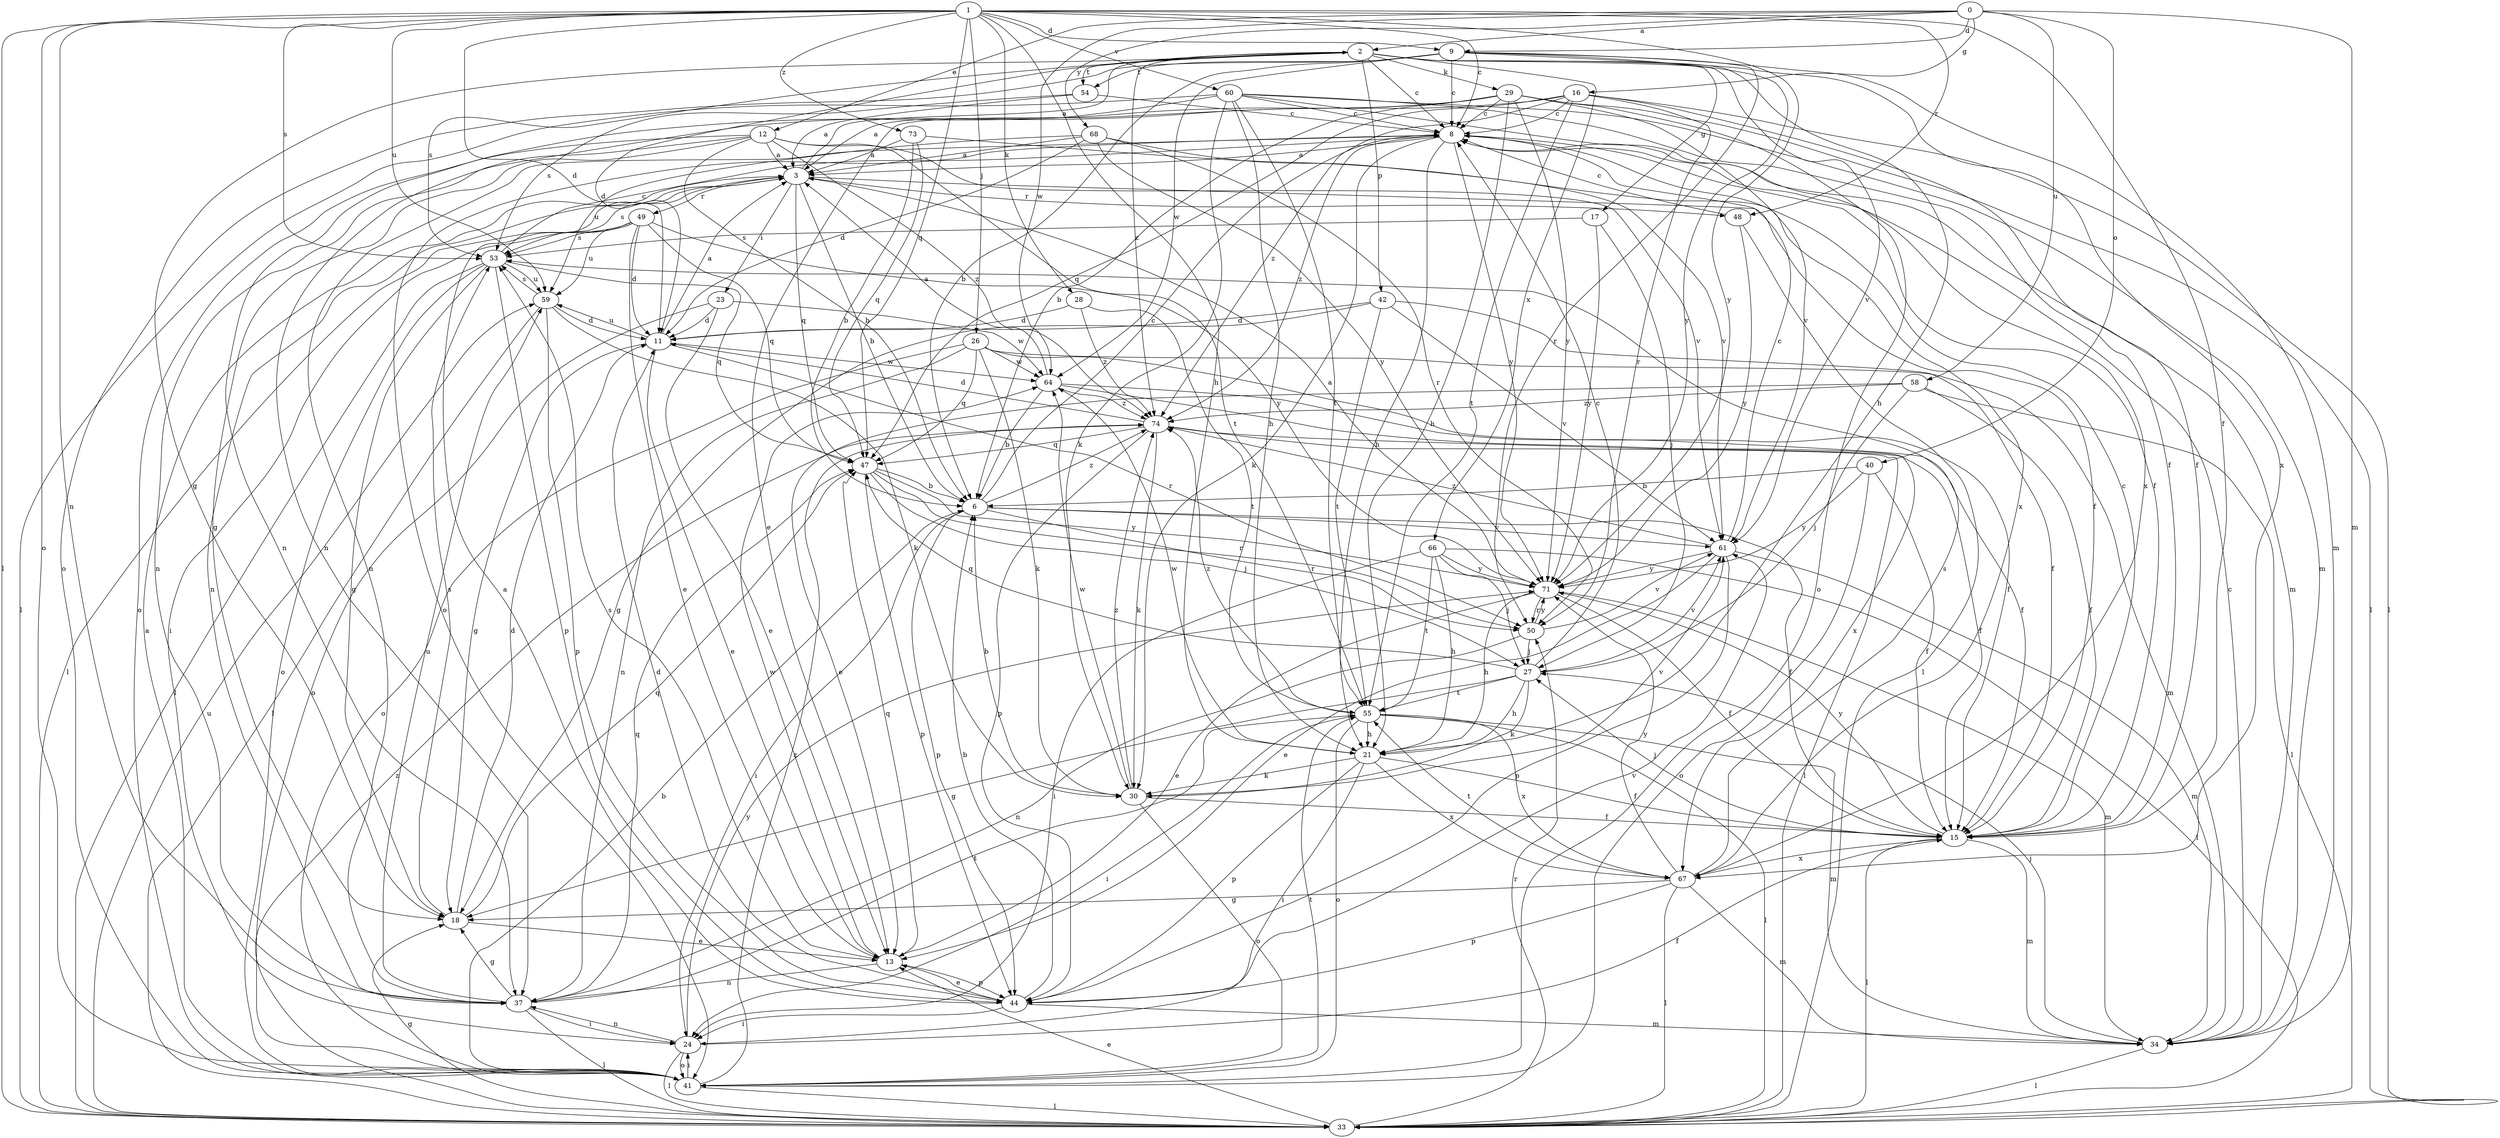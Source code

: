 strict digraph  {
0;
1;
2;
3;
6;
8;
9;
11;
12;
13;
15;
16;
17;
18;
21;
23;
24;
26;
27;
28;
29;
30;
33;
34;
37;
40;
41;
42;
44;
47;
48;
49;
50;
53;
54;
55;
58;
59;
60;
61;
64;
66;
67;
68;
71;
73;
74;
0 -> 2  [label=a];
0 -> 9  [label=d];
0 -> 12  [label=e];
0 -> 16  [label=g];
0 -> 34  [label=m];
0 -> 40  [label=o];
0 -> 58  [label=u];
0 -> 64  [label=w];
0 -> 68  [label=y];
1 -> 8  [label=c];
1 -> 9  [label=d];
1 -> 11  [label=d];
1 -> 15  [label=f];
1 -> 21  [label=h];
1 -> 26  [label=j];
1 -> 28  [label=k];
1 -> 33  [label=l];
1 -> 37  [label=n];
1 -> 41  [label=o];
1 -> 47  [label=q];
1 -> 48  [label=r];
1 -> 53  [label=s];
1 -> 59  [label=u];
1 -> 60  [label=v];
1 -> 71  [label=y];
1 -> 73  [label=z];
2 -> 8  [label=c];
2 -> 11  [label=d];
2 -> 17  [label=g];
2 -> 18  [label=g];
2 -> 21  [label=h];
2 -> 29  [label=k];
2 -> 42  [label=p];
2 -> 53  [label=s];
2 -> 54  [label=t];
2 -> 61  [label=v];
2 -> 66  [label=x];
2 -> 74  [label=z];
3 -> 2  [label=a];
3 -> 6  [label=b];
3 -> 15  [label=f];
3 -> 23  [label=i];
3 -> 37  [label=n];
3 -> 47  [label=q];
3 -> 48  [label=r];
3 -> 49  [label=r];
3 -> 53  [label=s];
6 -> 8  [label=c];
6 -> 15  [label=f];
6 -> 24  [label=i];
6 -> 44  [label=p];
6 -> 50  [label=r];
6 -> 61  [label=v];
6 -> 74  [label=z];
8 -> 3  [label=a];
8 -> 15  [label=f];
8 -> 21  [label=h];
8 -> 30  [label=k];
8 -> 34  [label=m];
8 -> 37  [label=n];
8 -> 41  [label=o];
8 -> 71  [label=y];
8 -> 74  [label=z];
9 -> 6  [label=b];
9 -> 8  [label=c];
9 -> 34  [label=m];
9 -> 41  [label=o];
9 -> 50  [label=r];
9 -> 54  [label=t];
9 -> 64  [label=w];
9 -> 67  [label=x];
9 -> 71  [label=y];
11 -> 3  [label=a];
11 -> 13  [label=e];
11 -> 18  [label=g];
11 -> 50  [label=r];
11 -> 59  [label=u];
11 -> 64  [label=w];
12 -> 3  [label=a];
12 -> 6  [label=b];
12 -> 18  [label=g];
12 -> 37  [label=n];
12 -> 41  [label=o];
12 -> 55  [label=t];
12 -> 61  [label=v];
12 -> 74  [label=z];
13 -> 37  [label=n];
13 -> 44  [label=p];
13 -> 47  [label=q];
13 -> 53  [label=s];
13 -> 64  [label=w];
15 -> 8  [label=c];
15 -> 27  [label=j];
15 -> 33  [label=l];
15 -> 34  [label=m];
15 -> 67  [label=x];
15 -> 71  [label=y];
16 -> 8  [label=c];
16 -> 15  [label=f];
16 -> 33  [label=l];
16 -> 37  [label=n];
16 -> 47  [label=q];
16 -> 50  [label=r];
16 -> 55  [label=t];
16 -> 74  [label=z];
17 -> 27  [label=j];
17 -> 53  [label=s];
17 -> 71  [label=y];
18 -> 11  [label=d];
18 -> 13  [label=e];
18 -> 47  [label=q];
18 -> 53  [label=s];
21 -> 15  [label=f];
21 -> 24  [label=i];
21 -> 30  [label=k];
21 -> 44  [label=p];
21 -> 64  [label=w];
21 -> 67  [label=x];
23 -> 11  [label=d];
23 -> 13  [label=e];
23 -> 41  [label=o];
23 -> 64  [label=w];
24 -> 15  [label=f];
24 -> 33  [label=l];
24 -> 37  [label=n];
24 -> 41  [label=o];
24 -> 71  [label=y];
26 -> 15  [label=f];
26 -> 30  [label=k];
26 -> 34  [label=m];
26 -> 37  [label=n];
26 -> 41  [label=o];
26 -> 47  [label=q];
26 -> 64  [label=w];
27 -> 8  [label=c];
27 -> 18  [label=g];
27 -> 21  [label=h];
27 -> 30  [label=k];
27 -> 47  [label=q];
27 -> 55  [label=t];
27 -> 61  [label=v];
28 -> 11  [label=d];
28 -> 55  [label=t];
28 -> 74  [label=z];
29 -> 6  [label=b];
29 -> 8  [label=c];
29 -> 13  [label=e];
29 -> 21  [label=h];
29 -> 33  [label=l];
29 -> 37  [label=n];
29 -> 41  [label=o];
29 -> 61  [label=v];
29 -> 71  [label=y];
30 -> 6  [label=b];
30 -> 15  [label=f];
30 -> 41  [label=o];
30 -> 61  [label=v];
30 -> 64  [label=w];
30 -> 74  [label=z];
33 -> 13  [label=e];
33 -> 18  [label=g];
33 -> 50  [label=r];
33 -> 59  [label=u];
33 -> 74  [label=z];
34 -> 8  [label=c];
34 -> 27  [label=j];
34 -> 33  [label=l];
37 -> 18  [label=g];
37 -> 24  [label=i];
37 -> 33  [label=l];
37 -> 47  [label=q];
37 -> 55  [label=t];
37 -> 59  [label=u];
40 -> 6  [label=b];
40 -> 15  [label=f];
40 -> 41  [label=o];
40 -> 71  [label=y];
41 -> 3  [label=a];
41 -> 6  [label=b];
41 -> 24  [label=i];
41 -> 33  [label=l];
41 -> 55  [label=t];
41 -> 74  [label=z];
42 -> 11  [label=d];
42 -> 15  [label=f];
42 -> 18  [label=g];
42 -> 55  [label=t];
42 -> 61  [label=v];
44 -> 3  [label=a];
44 -> 6  [label=b];
44 -> 11  [label=d];
44 -> 13  [label=e];
44 -> 24  [label=i];
44 -> 34  [label=m];
44 -> 61  [label=v];
47 -> 6  [label=b];
47 -> 27  [label=j];
47 -> 44  [label=p];
47 -> 50  [label=r];
47 -> 71  [label=y];
48 -> 8  [label=c];
48 -> 33  [label=l];
48 -> 71  [label=y];
49 -> 11  [label=d];
49 -> 13  [label=e];
49 -> 24  [label=i];
49 -> 33  [label=l];
49 -> 47  [label=q];
49 -> 53  [label=s];
49 -> 59  [label=u];
49 -> 71  [label=y];
50 -> 27  [label=j];
50 -> 37  [label=n];
50 -> 61  [label=v];
50 -> 71  [label=y];
53 -> 8  [label=c];
53 -> 18  [label=g];
53 -> 33  [label=l];
53 -> 41  [label=o];
53 -> 44  [label=p];
53 -> 47  [label=q];
53 -> 59  [label=u];
54 -> 3  [label=a];
54 -> 8  [label=c];
54 -> 53  [label=s];
55 -> 21  [label=h];
55 -> 24  [label=i];
55 -> 33  [label=l];
55 -> 34  [label=m];
55 -> 41  [label=o];
55 -> 67  [label=x];
55 -> 74  [label=z];
58 -> 13  [label=e];
58 -> 15  [label=f];
58 -> 27  [label=j];
58 -> 33  [label=l];
58 -> 74  [label=z];
59 -> 11  [label=d];
59 -> 30  [label=k];
59 -> 33  [label=l];
59 -> 44  [label=p];
59 -> 53  [label=s];
60 -> 3  [label=a];
60 -> 8  [label=c];
60 -> 15  [label=f];
60 -> 21  [label=h];
60 -> 30  [label=k];
60 -> 33  [label=l];
60 -> 34  [label=m];
60 -> 55  [label=t];
60 -> 67  [label=x];
61 -> 8  [label=c];
61 -> 13  [label=e];
61 -> 34  [label=m];
61 -> 44  [label=p];
61 -> 71  [label=y];
61 -> 74  [label=z];
64 -> 3  [label=a];
64 -> 6  [label=b];
64 -> 15  [label=f];
64 -> 67  [label=x];
64 -> 74  [label=z];
66 -> 21  [label=h];
66 -> 24  [label=i];
66 -> 27  [label=j];
66 -> 33  [label=l];
66 -> 55  [label=t];
66 -> 71  [label=y];
67 -> 18  [label=g];
67 -> 33  [label=l];
67 -> 34  [label=m];
67 -> 44  [label=p];
67 -> 53  [label=s];
67 -> 55  [label=t];
67 -> 71  [label=y];
68 -> 3  [label=a];
68 -> 11  [label=d];
68 -> 50  [label=r];
68 -> 59  [label=u];
68 -> 61  [label=v];
68 -> 71  [label=y];
71 -> 3  [label=a];
71 -> 13  [label=e];
71 -> 15  [label=f];
71 -> 21  [label=h];
71 -> 34  [label=m];
71 -> 50  [label=r];
73 -> 3  [label=a];
73 -> 6  [label=b];
73 -> 47  [label=q];
73 -> 67  [label=x];
74 -> 11  [label=d];
74 -> 15  [label=f];
74 -> 30  [label=k];
74 -> 33  [label=l];
74 -> 44  [label=p];
74 -> 47  [label=q];
}
